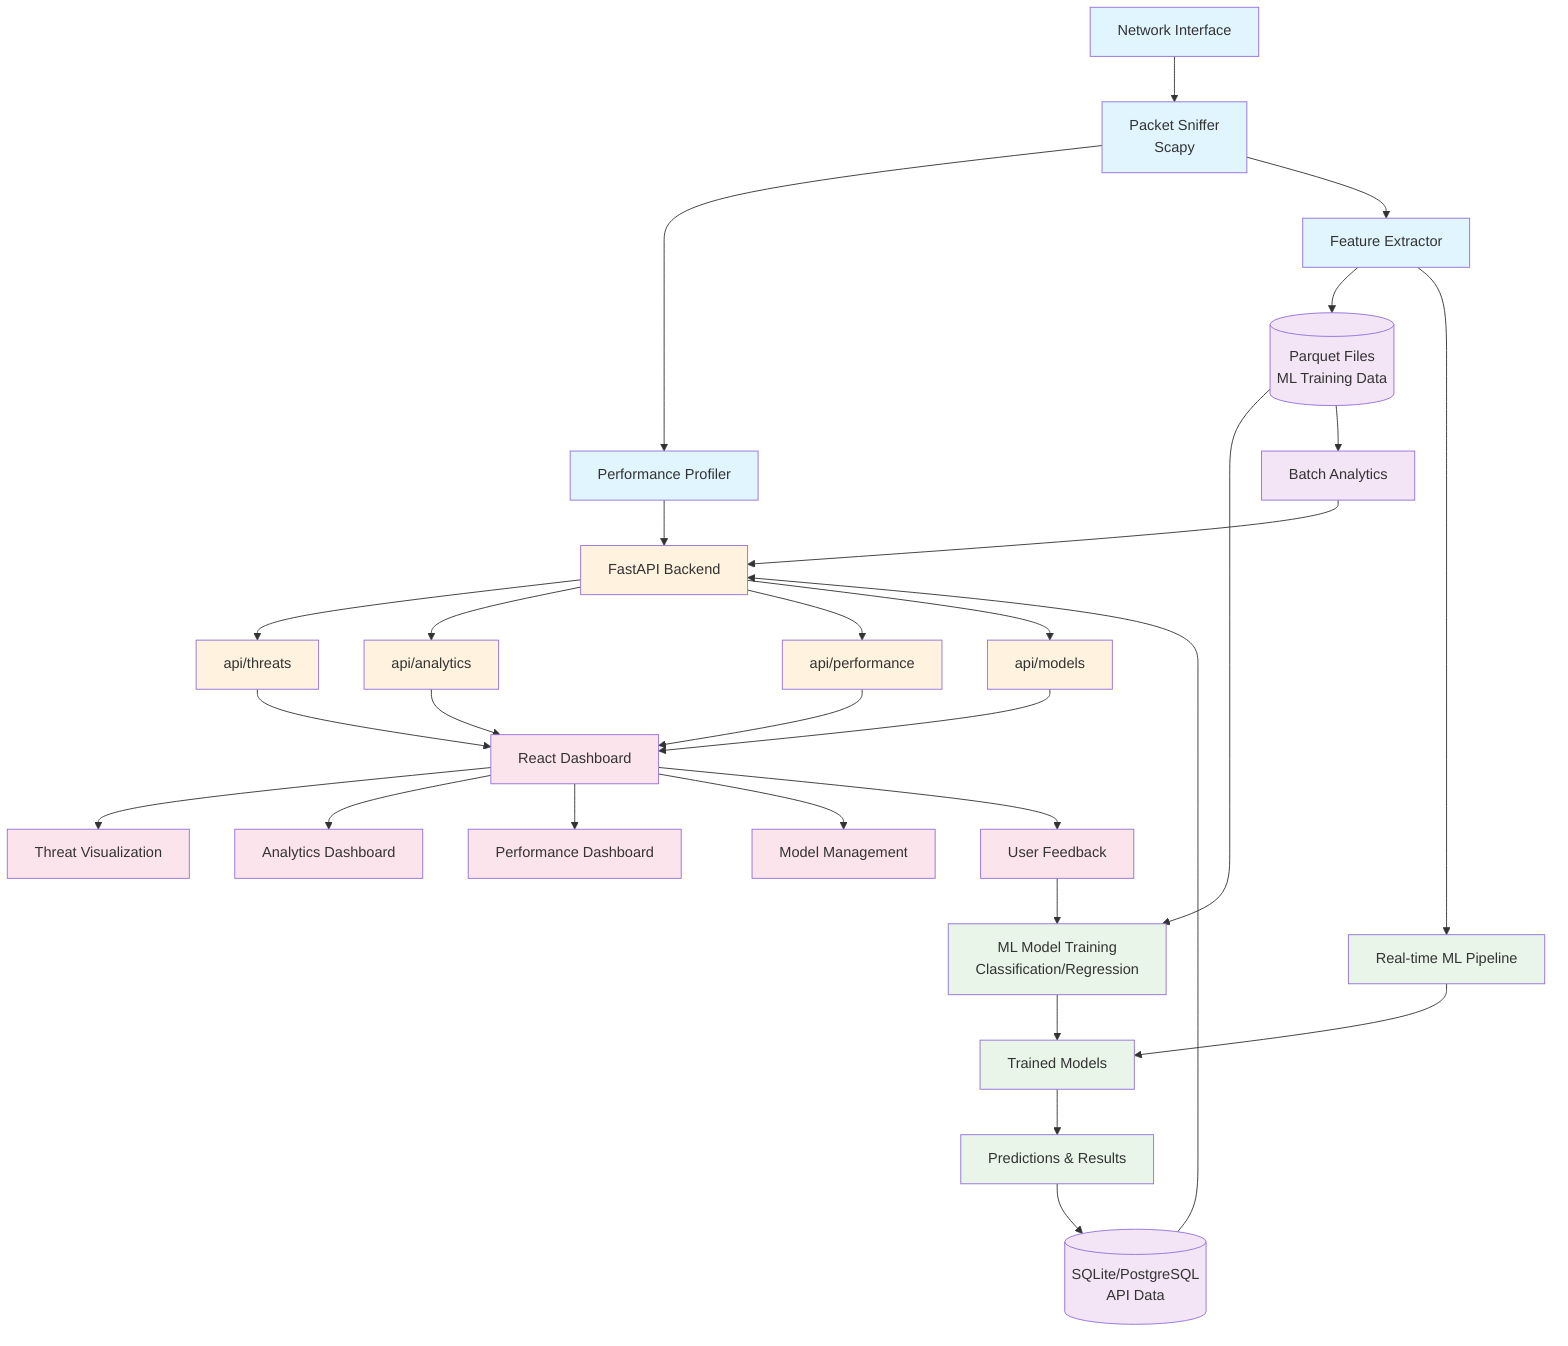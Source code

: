 ---
config:
  layout: fixed
---
flowchart TB
    NI["Network Interface"] --> PS["Packet Sniffer<br>Scapy"]
    PS --> PP["Performance Profiler"] & FE["Feature Extractor"]
    FE --> PQ[("Parquet Files<br>ML Training Data")] & RT["Real-time ML Pipeline"]
    PQ --> MLT["ML Model Training<br>Classification/Regression"] & BA["Batch Analytics"]
    MLT --> TM["Trained Models"]
    RT --> TM
    TM --> PR["Predictions & Results"]
    PR --> DB[("SQLite/PostgreSQL<br>API Data")]
    DB --> API["FastAPI Backend"]
    BA --> API
    PP --> API
    API --> E1["api/threats"] & E2["api/analytics"] & E3["api/performance"] & E4["api/models"]
    E1 --> RC["React Dashboard"]
    E2 --> RC
    E3 --> RC
    E4 --> RC
    RC --> TV["Threat Visualization"] & AD["Analytics Dashboard"] & PD["Performance Dashboard"] & MM["Model Management"] & FL["User Feedback"]
    FL --> MLT
     NI:::capture
     PS:::capture
     PP:::capture
     FE:::capture
     PQ:::storage
     RT:::ml
     MLT:::ml
     TM:::ml
     PR:::ml
     DB:::storage
     BA:::storage
     API:::api
     E1:::api
     E2:::api
     E3:::api
     E4:::api
     RC:::frontend
     TV:::frontend
     AD:::frontend
     PD:::frontend
     MM:::frontend
     FL:::frontend
    classDef capture fill:#e1f5fe
    classDef storage fill:#f3e5f5
    classDef ml fill:#e8f5e8
    classDef api fill:#fff3e0
    classDef frontend fill:#fce4ec